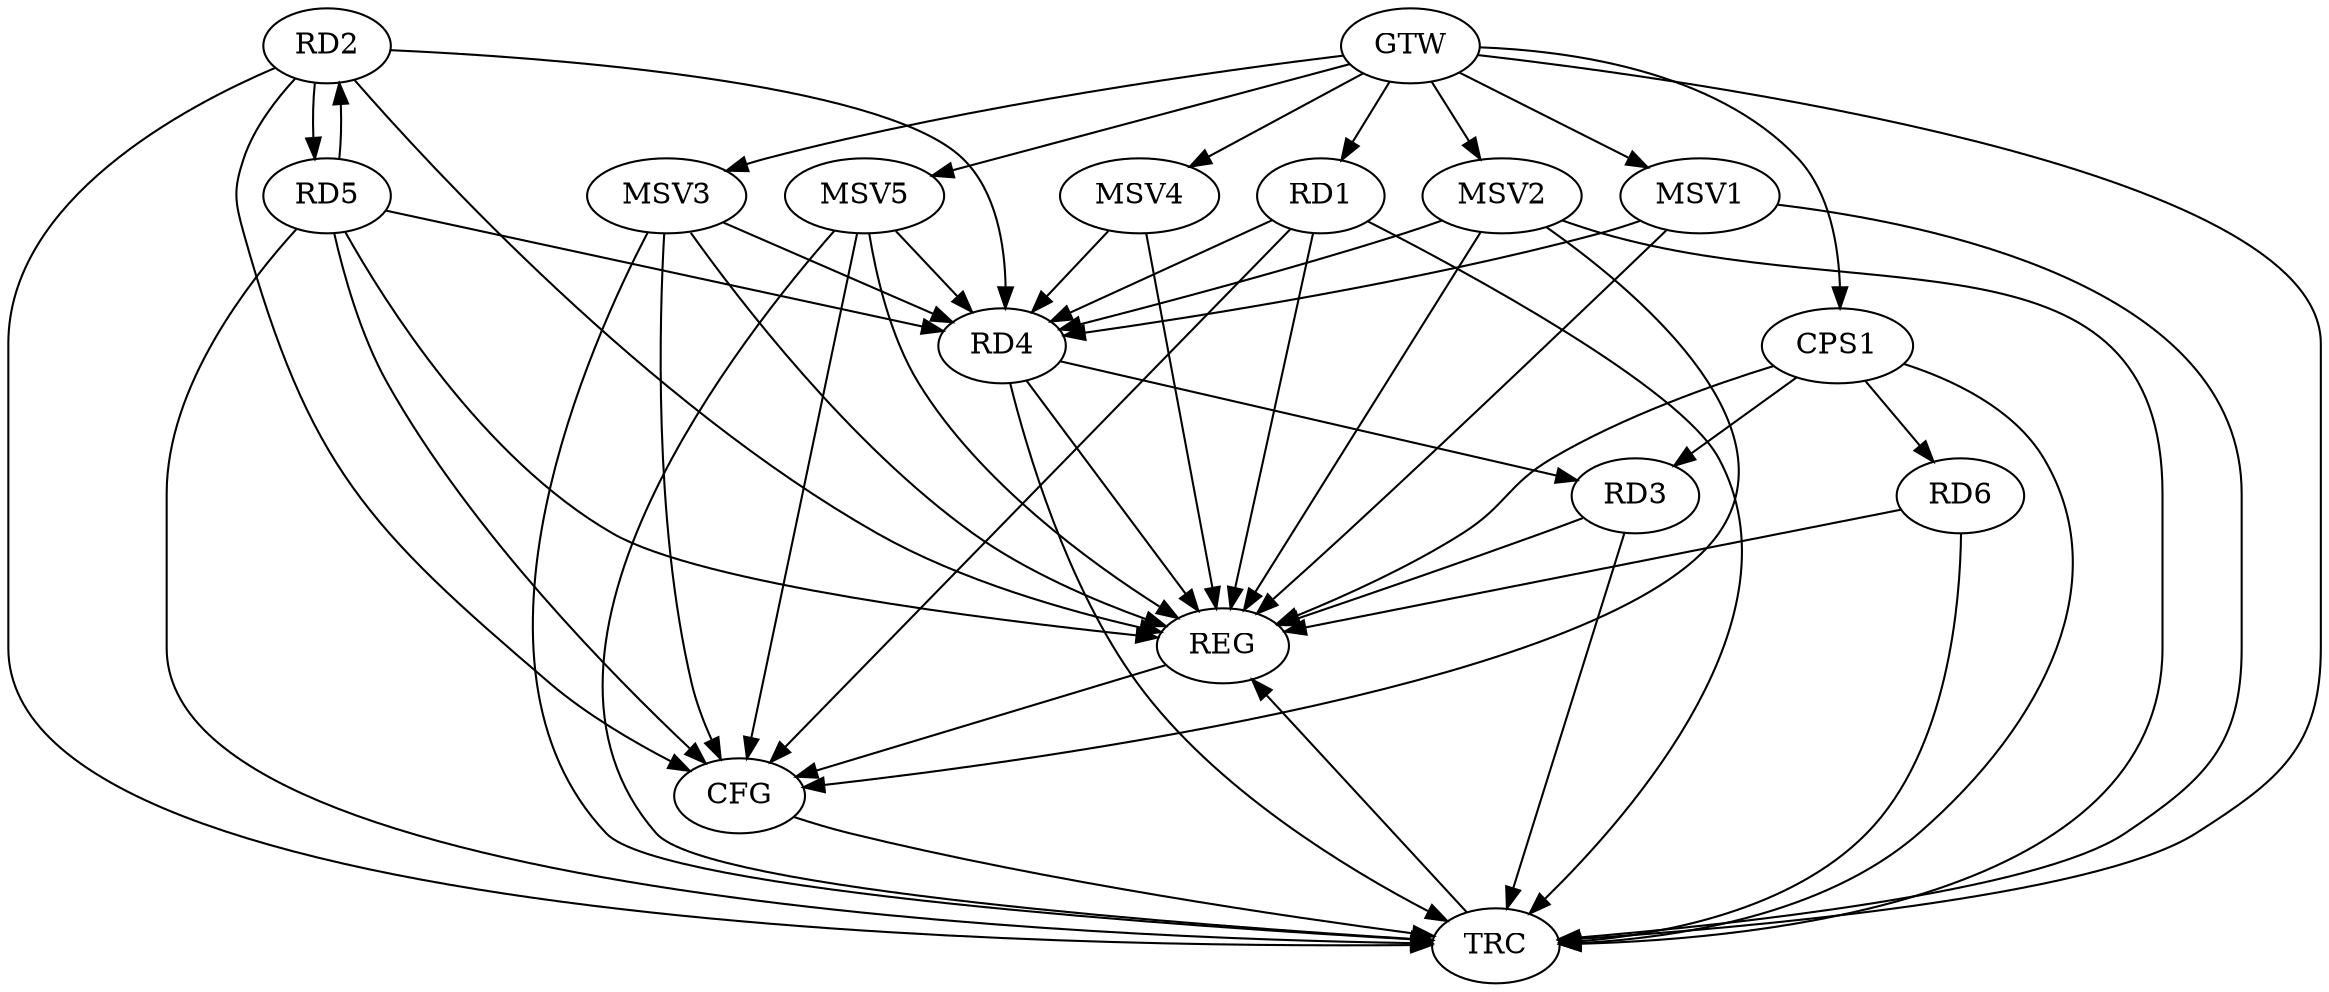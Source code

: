 strict digraph G {
  RD1 [ label="RD1" ];
  RD2 [ label="RD2" ];
  RD3 [ label="RD3" ];
  RD4 [ label="RD4" ];
  RD5 [ label="RD5" ];
  RD6 [ label="RD6" ];
  CPS1 [ label="CPS1" ];
  GTW [ label="GTW" ];
  REG [ label="REG" ];
  CFG [ label="CFG" ];
  TRC [ label="TRC" ];
  MSV1 [ label="MSV1" ];
  MSV2 [ label="MSV2" ];
  MSV3 [ label="MSV3" ];
  MSV4 [ label="MSV4" ];
  MSV5 [ label="MSV5" ];
  RD1 -> RD4;
  RD2 -> RD4;
  RD2 -> RD5;
  RD5 -> RD2;
  RD4 -> RD3;
  RD5 -> RD4;
  CPS1 -> RD3;
  CPS1 -> RD6;
  GTW -> RD1;
  GTW -> CPS1;
  RD1 -> REG;
  RD2 -> REG;
  RD3 -> REG;
  RD4 -> REG;
  RD5 -> REG;
  RD6 -> REG;
  CPS1 -> REG;
  RD1 -> CFG;
  RD5 -> CFG;
  RD2 -> CFG;
  REG -> CFG;
  RD1 -> TRC;
  RD2 -> TRC;
  RD3 -> TRC;
  RD4 -> TRC;
  RD5 -> TRC;
  RD6 -> TRC;
  CPS1 -> TRC;
  GTW -> TRC;
  CFG -> TRC;
  TRC -> REG;
  MSV1 -> RD4;
  GTW -> MSV1;
  MSV1 -> REG;
  MSV1 -> TRC;
  MSV2 -> RD4;
  GTW -> MSV2;
  MSV2 -> REG;
  MSV2 -> TRC;
  MSV2 -> CFG;
  MSV3 -> RD4;
  GTW -> MSV3;
  MSV3 -> REG;
  MSV3 -> TRC;
  MSV3 -> CFG;
  MSV4 -> RD4;
  MSV5 -> RD4;
  GTW -> MSV4;
  MSV4 -> REG;
  GTW -> MSV5;
  MSV5 -> REG;
  MSV5 -> TRC;
  MSV5 -> CFG;
}
